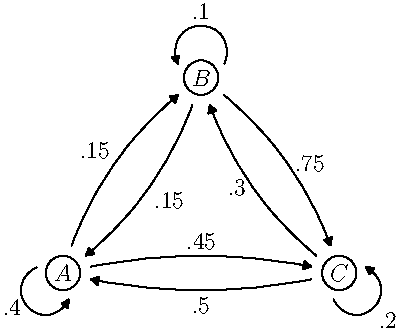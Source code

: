 size(200,200);

pair[] vertices = {
(0,0),
(1,sqrt(2)),
(2,0),
};

pair[] edges = {
(0,1)
};


real rad = .125;

for(pair p:vertices){
    draw(circle(p,rad));
}


label("$A$",vertices[0]);
label("$B$",vertices[1]);
label("$C$",vertices[2]);

int a = 0;
int b = 1;

real x_offset = 0;
real y_offset = .25;

draw(".15",vertices[a].. ((vertices[a].x+vertices[b].x)/2+x_offset,(vertices[a].y+vertices[b].y)/2+y_offset) .. vertices[b],NW,arrow=EndArcArrow,margin=Margin(4,4));


a = 0;
b = 2;

y_offset = .125;

draw(".45",vertices[a].. ((vertices[a].x+vertices[b].x)/2+x_offset,(vertices[a].y+vertices[b].y)/2+y_offset) .. vertices[b],N,arrow=EndArcArrow,margin=Margin(4,4));



a = 1;
b = 2;

y_offset = .25;

draw(".75",vertices[a].. ((vertices[a].x+vertices[b].x)/2+x_offset,(vertices[a].y+vertices[b].y)/2+y_offset) .. vertices[b],E,arrow=EndArcArrow,margin=Margin(4,4));



a = 1;
b = 0;

y_offset = -.25;

draw(".15",vertices[a].. ((vertices[a].x+vertices[b].x)/2+x_offset,(vertices[a].y+vertices[b].y)/2+y_offset) .. vertices[b],SE,arrow=EndArcArrow,margin=Margin(4,4));




a = 2;
b = 0;

y_offset = -.125;


draw(".5",vertices[a].. ((vertices[a].x+vertices[b].x)/2+x_offset,(vertices[a].y+vertices[b].y)/2+y_offset) .. vertices[b],S,arrow=EndArcArrow,margin=Margin(4,4));



a = 2;
b = 1;

y_offset = -.25;


draw(".3",vertices[a].. ((vertices[a].x+vertices[b].x)/2+x_offset,(vertices[a].y+vertices[b].y)/2+y_offset) .. vertices[b],W,arrow=EndArcArrow,margin=Margin(4,4));









a = 0;
b = 0;


x_offset = -.25;
y_offset = -.25;


draw(".4",vertices[a].. ((vertices[a].x+vertices[b].x)/2+x_offset,(vertices[a].y+vertices[b].y)/2+y_offset) .. vertices[b],W,arrow=EndArcArrow,margin=Margin(4,4));



a = 1;
b = 1;


x_offset = 0;
y_offset = .375;


draw(".1",vertices[a].. ((vertices[a].x+vertices[b].x)/2+x_offset,(vertices[a].y+vertices[b].y)/2+y_offset) .. vertices[b],N,arrow=EndArcArrow,margin=Margin(4,4));






a = 2;
b = 2;


x_offset = .25;
y_offset = -.25;


draw(".2",vertices[a].. ((vertices[a].x+vertices[b].x)/2+x_offset,(vertices[a].y+vertices[b].y)/2+y_offset) .. vertices[b],SE,arrow=EndArcArrow,margin=Margin(4,4));


























